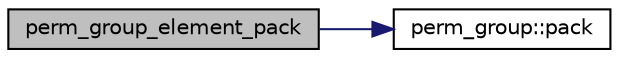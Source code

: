 digraph "perm_group_element_pack"
{
  edge [fontname="Helvetica",fontsize="10",labelfontname="Helvetica",labelfontsize="10"];
  node [fontname="Helvetica",fontsize="10",shape=record];
  rankdir="LR";
  Node8353 [label="perm_group_element_pack",height=0.2,width=0.4,color="black", fillcolor="grey75", style="filled", fontcolor="black"];
  Node8353 -> Node8354 [color="midnightblue",fontsize="10",style="solid",fontname="Helvetica"];
  Node8354 [label="perm_group::pack",height=0.2,width=0.4,color="black", fillcolor="white", style="filled",URL="$df/d0a/classperm__group.html#aa4595f87262bd95ed5656704c9cfa164"];
}
